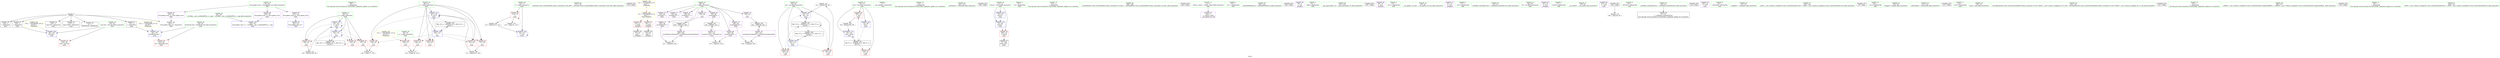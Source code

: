 digraph "SVFG" {
	label="SVFG";

	Node0x55ec8a632f00 [shape=record,color=grey,label="{NodeID: 0\nNullPtr}"];
	Node0x55ec8a632f00 -> Node0x55ec8a72aff0[style=solid];
	Node0x55ec8a632f00 -> Node0x55ec8a72b0f0[style=solid];
	Node0x55ec8a632f00 -> Node0x55ec8a72b1c0[style=solid];
	Node0x55ec8a632f00 -> Node0x55ec8a72b290[style=solid];
	Node0x55ec8a632f00 -> Node0x55ec8a72b360[style=solid];
	Node0x55ec8a632f00 -> Node0x55ec8a72b430[style=solid];
	Node0x55ec8a632f00 -> Node0x55ec8a72ac50[style=solid];
	Node0x55ec8a72a8b0 [shape=record,color=red,label="{NodeID: 97\n214\<--90\nexn\<--exn.slot\nmain\n}"];
	Node0x55ec8a71fef0 [shape=record,color=green,label="{NodeID: 14\n98\<--1\n\<--dummyObj\nCan only get source location for instruction, argument, global var or function.}"];
	Node0x55ec8a72a480 [shape=record,color=blue,label="{NodeID: 111\n82\<--167\nj\<--inc15\nmain\n}"];
	Node0x55ec8a72a480 -> Node0x55ec8a72d4a0[style=dashed];
	Node0x55ec8a72a480 -> Node0x55ec8a72d570[style=dashed];
	Node0x55ec8a72a480 -> Node0x55ec8a72d640[style=dashed];
	Node0x55ec8a72a480 -> Node0x55ec8a72a140[style=dashed];
	Node0x55ec8a72a480 -> Node0x55ec8a72a480[style=dashed];
	Node0x55ec8a72a480 -> Node0x55ec8a73ad40[style=dashed];
	Node0x55ec8a728e60 [shape=record,color=green,label="{NodeID: 28\n76\<--77\nt\<--t_field_insensitive\nmain\n}"];
	Node0x55ec8a728e60 -> Node0x55ec8a72cef0[style=solid];
	Node0x55ec8a728e60 -> Node0x55ec8a72aef0[style=solid];
	Node0x55ec8a7299d0 [shape=record,color=green,label="{NodeID: 42\n177\<--178\n_ZStlsISt11char_traitsIcEERSt13basic_ostreamIcT_ES5_PKc\<--_ZStlsISt11char_traitsIcEERSt13basic_ostreamIcT_ES5_PKc_field_insensitive\n}"];
	Node0x55ec8a748b50 [shape=record,color=black,label="{NodeID: 222\n176 = PHI()\n}"];
	Node0x55ec8a72b6d0 [shape=record,color=black,label="{NodeID: 56\n63\<--60\ncall1\<--\n_Z5inputv\n}"];
	Node0x55ec8a72c2c0 [shape=record,color=purple,label="{NodeID: 70\n133\<--86\narrayidx\<--s\nmain\n}"];
	Node0x55ec8a732ed0 [shape=record,color=grey,label="{NodeID: 167\n151 = Binary(150, 98, )\n}"];
	Node0x55ec8a732ed0 -> Node0x55ec8a72a210[style=solid];
	Node0x55ec8a72ce20 [shape=record,color=red,label="{NodeID: 84\n192\<--74\n\<--test\nmain\n}"];
	Node0x55ec8a72ce20 -> Node0x55ec8a732d50[style=solid];
	Node0x55ec8a71fc80 [shape=record,color=green,label="{NodeID: 1\n7\<--1\n__dso_handle\<--dummyObj\nGlob }"];
	Node0x55ec8a739940 [shape=record,color=black,label="{NodeID: 181\nMR_17V_6 = PHI(MR_17V_5, MR_17V_4, )\npts\{85 \}\n}"];
	Node0x55ec8a739940 -> Node0x55ec8a72d710[style=dashed];
	Node0x55ec8a739940 -> Node0x55ec8a72a7e0[style=dashed];
	Node0x55ec8a739940 -> Node0x55ec8a72a210[style=dashed];
	Node0x55ec8a739940 -> Node0x55ec8a739940[style=dashed];
	Node0x55ec8a739940 -> Node0x55ec8a73b240[style=dashed];
	Node0x55ec8a72a980 [shape=record,color=red,label="{NodeID: 98\n215\<--92\nsel\<--ehselector.slot\nmain\n}"];
	Node0x55ec8a71ffc0 [shape=record,color=green,label="{NodeID: 15\n116\<--1\n\<--dummyObj\nCan only get source location for instruction, argument, global var or function.}"];
	Node0x55ec8a72a550 [shape=record,color=blue,label="{NodeID: 112\n80\<--172\ni\<--inc17\nmain\n}"];
	Node0x55ec8a72a550 -> Node0x55ec8a72d090[style=dashed];
	Node0x55ec8a72a550 -> Node0x55ec8a72d160[style=dashed];
	Node0x55ec8a72a550 -> Node0x55ec8a72d230[style=dashed];
	Node0x55ec8a72a550 -> Node0x55ec8a72d300[style=dashed];
	Node0x55ec8a72a550 -> Node0x55ec8a72d3d0[style=dashed];
	Node0x55ec8a72a550 -> Node0x55ec8a72a550[style=dashed];
	Node0x55ec8a72a550 -> Node0x55ec8a73a840[style=dashed];
	Node0x55ec8a728ef0 [shape=record,color=green,label="{NodeID: 29\n78\<--79\nn\<--n_field_insensitive\nmain\n}"];
	Node0x55ec8a728ef0 -> Node0x55ec8a72cfc0[style=solid];
	Node0x55ec8a729ad0 [shape=record,color=green,label="{NodeID: 43\n181\<--182\n_ZNSolsEx\<--_ZNSolsEx_field_insensitive\n}"];
	Node0x55ec8a748c50 [shape=record,color=black,label="{NodeID: 223\n180 = PHI()\n}"];
	Node0x55ec8a72b7a0 [shape=record,color=black,label="{NodeID: 57\n71\<--206\nmain_ret\<--\nmain\n}"];
	Node0x55ec8a72c390 [shape=record,color=purple,label="{NodeID: 71\n142\<--86\narrayidx10\<--s\nmain\n}"];
	Node0x55ec8a733050 [shape=record,color=grey,label="{NodeID: 168\n115 = Binary(114, 116, )\n}"];
	Node0x55ec8a733050 -> Node0x55ec8a72aef0[style=solid];
	Node0x55ec8a72cef0 [shape=record,color=red,label="{NodeID: 85\n114\<--76\n\<--t\nmain\n}"];
	Node0x55ec8a72cef0 -> Node0x55ec8a733050[style=solid];
	Node0x55ec8a72cef0 -> Node0x55ec8a733c50[style=solid];
	Node0x55ec8a71e7f0 [shape=record,color=green,label="{NodeID: 2\n8\<--1\n.str\<--dummyObj\nGlob }"];
	Node0x55ec8a739e40 [shape=record,color=black,label="{NodeID: 182\nMR_7V_3 = PHI(MR_7V_4, MR_7V_2, )\npts\{75 \}\n}"];
	Node0x55ec8a739e40 -> Node0x55ec8a72cd50[style=dashed];
	Node0x55ec8a739e40 -> Node0x55ec8a72ce20[style=dashed];
	Node0x55ec8a739e40 -> Node0x55ec8a72a620[style=dashed];
	Node0x55ec8a72aa50 [shape=record,color=blue,label="{NodeID: 99\n251\<--25\nllvm.global_ctors_0\<--\nGlob }"];
	Node0x55ec8a71ee10 [shape=record,color=green,label="{NodeID: 16\n119\<--1\n\<--dummyObj\nCan only get source location for instruction, argument, global var or function.}"];
	Node0x55ec8a72a620 [shape=record,color=blue,label="{NodeID: 113\n74\<--193\ntest\<--inc29\nmain\n}"];
	Node0x55ec8a72a620 -> Node0x55ec8a739e40[style=dashed];
	Node0x55ec8a728f80 [shape=record,color=green,label="{NodeID: 30\n80\<--81\ni\<--i_field_insensitive\nmain\n}"];
	Node0x55ec8a728f80 -> Node0x55ec8a72d090[style=solid];
	Node0x55ec8a728f80 -> Node0x55ec8a72d160[style=solid];
	Node0x55ec8a728f80 -> Node0x55ec8a72d230[style=solid];
	Node0x55ec8a728f80 -> Node0x55ec8a72d300[style=solid];
	Node0x55ec8a728f80 -> Node0x55ec8a72d3d0[style=solid];
	Node0x55ec8a728f80 -> Node0x55ec8a72a070[style=solid];
	Node0x55ec8a728f80 -> Node0x55ec8a72a550[style=solid];
	Node0x55ec8a729bd0 [shape=record,color=green,label="{NodeID: 44\n188\<--189\n_ZSt4endlIcSt11char_traitsIcEERSt13basic_ostreamIT_T0_ES6_\<--_ZSt4endlIcSt11char_traitsIcEERSt13basic_ostreamIT_T0_ES6__field_insensitive\n}"];
	Node0x55ec8a748d50 [shape=record,color=black,label="{NodeID: 224\n184 = PHI()\n}"];
	Node0x55ec8a72b870 [shape=record,color=purple,label="{NodeID: 58\n35\<--4\n\<--_ZStL8__ioinit\n__cxx_global_var_init\n}"];
	Node0x55ec8a72c460 [shape=record,color=purple,label="{NodeID: 72\n144\<--86\narrayidx11\<--s\nmain\n}"];
	Node0x55ec8a7331d0 [shape=record,color=grey,label="{NodeID: 169\n172 = Binary(171, 98, )\n}"];
	Node0x55ec8a7331d0 -> Node0x55ec8a72a550[style=solid];
	Node0x55ec8a72cfc0 [shape=record,color=red,label="{NodeID: 86\n129\<--78\n\<--n\nmain\n}"];
	Node0x55ec8a72cfc0 -> Node0x55ec8a733dd0[style=solid];
	Node0x55ec8a71e5e0 [shape=record,color=green,label="{NodeID: 3\n10\<--1\n.str.1\<--dummyObj\nGlob }"];
	Node0x55ec8a72ab50 [shape=record,color=blue,label="{NodeID: 100\n252\<--26\nllvm.global_ctors_1\<--_GLOBAL__sub_I_iceWelloff760_2_1.cpp\nGlob }"];
	Node0x55ec8a71eee0 [shape=record,color=green,label="{NodeID: 17\n4\<--6\n_ZStL8__ioinit\<--_ZStL8__ioinit_field_insensitive\nGlob }"];
	Node0x55ec8a71eee0 -> Node0x55ec8a72b870[style=solid];
	Node0x55ec8a72e340 [shape=record,color=yellow,style=double,label="{NodeID: 197\n11V_1 = ENCHI(MR_11V_0)\npts\{79 \}\nFun[main]}"];
	Node0x55ec8a72e340 -> Node0x55ec8a72cfc0[style=dashed];
	Node0x55ec8a72a6f0 [shape=record,color=blue,label="{NodeID: 114\n72\<--95\nretval\<--\nmain\n}"];
	Node0x55ec8a72a6f0 -> Node0x55ec8a72cc80[style=dashed];
	Node0x55ec8a729050 [shape=record,color=green,label="{NodeID: 31\n82\<--83\nj\<--j_field_insensitive\nmain\n}"];
	Node0x55ec8a729050 -> Node0x55ec8a72d4a0[style=solid];
	Node0x55ec8a729050 -> Node0x55ec8a72d570[style=solid];
	Node0x55ec8a729050 -> Node0x55ec8a72d640[style=solid];
	Node0x55ec8a729050 -> Node0x55ec8a72a140[style=solid];
	Node0x55ec8a729050 -> Node0x55ec8a72a480[style=solid];
	Node0x55ec8a729cd0 [shape=record,color=green,label="{NodeID: 45\n190\<--191\n_ZNSolsEPFRSoS_E\<--_ZNSolsEPFRSoS_E_field_insensitive\n}"];
	Node0x55ec8a748e50 [shape=record,color=black,label="{NodeID: 225\n186 = PHI()\n}"];
	Node0x55ec8a72b940 [shape=record,color=purple,label="{NodeID: 59\n55\<--8\n\<--.str\n_Z5inputv\n}"];
	Node0x55ec8a72c530 [shape=record,color=purple,label="{NodeID: 73\n162\<--86\narray.begin32\<--s\nmain\n}"];
	Node0x55ec8a72c530 -> Node0x55ec8a7334d0[style=solid];
	Node0x55ec8a733350 [shape=record,color=grey,label="{NodeID: 170\n167 = Binary(166, 98, )\n}"];
	Node0x55ec8a733350 -> Node0x55ec8a72a480[style=solid];
	Node0x55ec8a72d090 [shape=record,color=red,label="{NodeID: 87\n128\<--80\n\<--i\nmain\n}"];
	Node0x55ec8a72d090 -> Node0x55ec8a733dd0[style=solid];
	Node0x55ec8a7207f0 [shape=record,color=green,label="{NodeID: 4\n12\<--1\nstdin\<--dummyObj\nGlob }"];
	Node0x55ec8a73a840 [shape=record,color=black,label="{NodeID: 184\nMR_13V_2 = PHI(MR_13V_4, MR_13V_1, )\npts\{81 \}\n}"];
	Node0x55ec8a73a840 -> Node0x55ec8a72a070[style=dashed];
	Node0x55ec8a72ac50 [shape=record,color=blue, style = dotted,label="{NodeID: 101\n253\<--3\nllvm.global_ctors_2\<--dummyVal\nGlob }"];
	Node0x55ec8a71efb0 [shape=record,color=green,label="{NodeID: 18\n24\<--28\nllvm.global_ctors\<--llvm.global_ctors_field_insensitive\nGlob }"];
	Node0x55ec8a71efb0 -> Node0x55ec8a72be20[style=solid];
	Node0x55ec8a71efb0 -> Node0x55ec8a72bf20[style=solid];
	Node0x55ec8a71efb0 -> Node0x55ec8a72c020[style=solid];
	Node0x55ec8a729120 [shape=record,color=green,label="{NodeID: 32\n84\<--85\nans\<--ans_field_insensitive\nmain\n}"];
	Node0x55ec8a729120 -> Node0x55ec8a72d710[style=solid];
	Node0x55ec8a729120 -> Node0x55ec8a72a7e0[style=solid];
	Node0x55ec8a729120 -> Node0x55ec8a729fa0[style=solid];
	Node0x55ec8a729120 -> Node0x55ec8a72a210[style=solid];
	Node0x55ec8a729dd0 [shape=record,color=green,label="{NodeID: 46\n224\<--225\n__gxx_personality_v0\<--__gxx_personality_v0_field_insensitive\n}"];
	Node0x55ec8a748f50 [shape=record,color=black,label="{NodeID: 226\n187 = PHI()\n}"];
	Node0x55ec8a72ba10 [shape=record,color=purple,label="{NodeID: 60\n56\<--10\n\<--.str.1\n_Z5inputv\n}"];
	Node0x55ec8a72c600 [shape=record,color=purple,label="{NodeID: 74\n163\<--86\n\<--s\nmain\n}"];
	Node0x55ec8a72c600 -> Node0x55ec8a732210[style=solid];
	Node0x55ec8a7334d0 [shape=record,color=grey,label="{NodeID: 171\n211 = cmp(209, 162, )\n}"];
	Node0x55ec8a72d160 [shape=record,color=red,label="{NodeID: 88\n132\<--80\n\<--i\nmain\n}"];
	Node0x55ec8a720880 [shape=record,color=green,label="{NodeID: 5\n13\<--1\n.str.2\<--dummyObj\nGlob }"];
	Node0x55ec8a73ad40 [shape=record,color=black,label="{NodeID: 185\nMR_15V_2 = PHI(MR_15V_3, MR_15V_1, )\npts\{83 \}\n}"];
	Node0x55ec8a73ad40 -> Node0x55ec8a72a140[style=dashed];
	Node0x55ec8a73ad40 -> Node0x55ec8a73ad40[style=dashed];
	Node0x55ec8a72ad50 [shape=record,color=blue,label="{NodeID: 102\n72\<--95\nretval\<--\nmain\n}"];
	Node0x55ec8a72ad50 -> Node0x55ec8a72a6f0[style=dashed];
	Node0x55ec8a71f080 [shape=record,color=green,label="{NodeID: 19\n29\<--30\n__cxx_global_var_init\<--__cxx_global_var_init_field_insensitive\n}"];
	Node0x55ec8a7291f0 [shape=record,color=green,label="{NodeID: 33\n86\<--87\ns\<--s_field_insensitive\nmain\n}"];
	Node0x55ec8a7291f0 -> Node0x55ec8a72c120[style=solid];
	Node0x55ec8a7291f0 -> Node0x55ec8a72c1f0[style=solid];
	Node0x55ec8a7291f0 -> Node0x55ec8a72c2c0[style=solid];
	Node0x55ec8a7291f0 -> Node0x55ec8a72c390[style=solid];
	Node0x55ec8a7291f0 -> Node0x55ec8a72c460[style=solid];
	Node0x55ec8a7291f0 -> Node0x55ec8a72c530[style=solid];
	Node0x55ec8a7291f0 -> Node0x55ec8a72c600[style=solid];
	Node0x55ec8a7291f0 -> Node0x55ec8a72c6d0[style=solid];
	Node0x55ec8a7291f0 -> Node0x55ec8a72c7a0[style=solid];
	Node0x55ec8a729ed0 [shape=record,color=green,label="{NodeID: 47\n26\<--247\n_GLOBAL__sub_I_iceWelloff760_2_1.cpp\<--_GLOBAL__sub_I_iceWelloff760_2_1.cpp_field_insensitive\n}"];
	Node0x55ec8a729ed0 -> Node0x55ec8a72ab50[style=solid];
	Node0x55ec8a72bae0 [shape=record,color=purple,label="{NodeID: 61\n61\<--13\n\<--.str.2\n_Z5inputv\n}"];
	Node0x55ec8a72c6d0 [shape=record,color=purple,label="{NodeID: 75\n198\<--86\narray.begin30\<--s\nmain\n}"];
	Node0x55ec8a72c6d0 -> Node0x55ec8a733650[style=solid];
	Node0x55ec8a733650 [shape=record,color=grey,label="{NodeID: 172\n204 = cmp(202, 198, )\n}"];
	Node0x55ec8a72d230 [shape=record,color=red,label="{NodeID: 89\n138\<--80\n\<--i\nmain\n}"];
	Node0x55ec8a72d230 -> Node0x55ec8a7337d0[style=solid];
	Node0x55ec8a71f980 [shape=record,color=green,label="{NodeID: 6\n15\<--1\n.str.3\<--dummyObj\nGlob }"];
	Node0x55ec8a73b240 [shape=record,color=black,label="{NodeID: 186\nMR_17V_2 = PHI(MR_17V_4, MR_17V_1, )\npts\{85 \}\n}"];
	Node0x55ec8a73b240 -> Node0x55ec8a729fa0[style=dashed];
	Node0x55ec8a72ae20 [shape=record,color=blue,label="{NodeID: 103\n74\<--98\ntest\<--\nmain\n}"];
	Node0x55ec8a72ae20 -> Node0x55ec8a739e40[style=dashed];
	Node0x55ec8a71f150 [shape=record,color=green,label="{NodeID: 20\n33\<--34\n_ZNSt8ios_base4InitC1Ev\<--_ZNSt8ios_base4InitC1Ev_field_insensitive\n}"];
	Node0x55ec8a7292c0 [shape=record,color=green,label="{NodeID: 34\n88\<--89\nstr\<--str_field_insensitive\nmain\n}"];
	Node0x55ec8a72aff0 [shape=record,color=black,label="{NodeID: 48\n2\<--3\ndummyVal\<--dummyVal\n}"];
	Node0x55ec8a72bbb0 [shape=record,color=purple,label="{NodeID: 62\n62\<--15\n\<--.str.3\n_Z5inputv\n}"];
	Node0x55ec8a72c7a0 [shape=record,color=purple,label="{NodeID: 76\n199\<--86\n\<--s\nmain\n}"];
	Node0x55ec8a72c7a0 -> Node0x55ec8a7327b0[style=solid];
	Node0x55ec8a7337d0 [shape=record,color=grey,label="{NodeID: 173\n139 = cmp(137, 138, )\n}"];
	Node0x55ec8a72d300 [shape=record,color=red,label="{NodeID: 90\n141\<--80\n\<--i\nmain\n}"];
	Node0x55ec8a71fa10 [shape=record,color=green,label="{NodeID: 7\n17\<--1\nstdout\<--dummyObj\nGlob }"];
	Node0x55ec8a72aef0 [shape=record,color=blue,label="{NodeID: 104\n76\<--115\nt\<--dec\nmain\n}"];
	Node0x55ec8a72aef0 -> Node0x55ec8a72cef0[style=dashed];
	Node0x55ec8a72aef0 -> Node0x55ec8a72aef0[style=dashed];
	Node0x55ec8a71f220 [shape=record,color=green,label="{NodeID: 21\n39\<--40\n__cxa_atexit\<--__cxa_atexit_field_insensitive\n}"];
	Node0x55ec8a72e6c0 [shape=record,color=yellow,style=double,label="{NodeID: 201\n19V_1 = ENCHI(MR_19V_0)\npts\{91 \}\nFun[main]}"];
	Node0x55ec8a72e6c0 -> Node0x55ec8a72a2e0[style=dashed];
	Node0x55ec8a729390 [shape=record,color=green,label="{NodeID: 35\n90\<--91\nexn.slot\<--exn.slot_field_insensitive\nmain\n}"];
	Node0x55ec8a729390 -> Node0x55ec8a72a8b0[style=solid];
	Node0x55ec8a729390 -> Node0x55ec8a72a2e0[style=solid];
	Node0x55ec8a72b0f0 [shape=record,color=black,label="{NodeID: 49\n154\<--3\n\<--dummyVal\nmain\n}"];
	Node0x55ec8a72bc80 [shape=record,color=purple,label="{NodeID: 63\n175\<--20\n\<--.str.4\nmain\n}"];
	Node0x55ec8a72c870 [shape=record,color=purple,label="{NodeID: 77\n103\<--102\narrayctor.next\<--arrayctor.cur\nmain\n}"];
	Node0x55ec8a72c870 -> Node0x55ec8a731c70[style=solid];
	Node0x55ec8a72c870 -> Node0x55ec8a733ad0[style=solid];
	Node0x55ec8a733950 [shape=record,color=grey,label="{NodeID: 174\n148 = cmp(145, 95, )\n}"];
	Node0x55ec8a72d3d0 [shape=record,color=red,label="{NodeID: 91\n171\<--80\n\<--i\nmain\n}"];
	Node0x55ec8a72d3d0 -> Node0x55ec8a7331d0[style=solid];
	Node0x55ec8a71faa0 [shape=record,color=green,label="{NodeID: 8\n18\<--1\n_ZSt3cin\<--dummyObj\nGlob }"];
	Node0x55ec8a729fa0 [shape=record,color=blue,label="{NodeID: 105\n84\<--119\nans\<--\nmain\n}"];
	Node0x55ec8a729fa0 -> Node0x55ec8a72d710[style=dashed];
	Node0x55ec8a729fa0 -> Node0x55ec8a72a7e0[style=dashed];
	Node0x55ec8a729fa0 -> Node0x55ec8a72a210[style=dashed];
	Node0x55ec8a729fa0 -> Node0x55ec8a739940[style=dashed];
	Node0x55ec8a729fa0 -> Node0x55ec8a73b240[style=dashed];
	Node0x55ec8a71f320 [shape=record,color=green,label="{NodeID: 22\n38\<--44\n_ZNSt8ios_base4InitD1Ev\<--_ZNSt8ios_base4InitD1Ev_field_insensitive\n}"];
	Node0x55ec8a71f320 -> Node0x55ec8a72b500[style=solid];
	Node0x55ec8a73f650 [shape=record,color=yellow,style=double,label="{NodeID: 202\n21V_1 = ENCHI(MR_21V_0)\npts\{93 \}\nFun[main]}"];
	Node0x55ec8a73f650 -> Node0x55ec8a72a3b0[style=dashed];
	Node0x55ec8a729460 [shape=record,color=green,label="{NodeID: 36\n92\<--93\nehselector.slot\<--ehselector.slot_field_insensitive\nmain\n}"];
	Node0x55ec8a729460 -> Node0x55ec8a72a980[style=solid];
	Node0x55ec8a729460 -> Node0x55ec8a72a3b0[style=solid];
	Node0x55ec8a7484f0 [shape=record,color=black,label="{NodeID: 216\n110 = PHI()\n}"];
	Node0x55ec8a72b1c0 [shape=record,color=black,label="{NodeID: 50\n155\<--3\n\<--dummyVal\nmain\n}"];
	Node0x55ec8a72b1c0 -> Node0x55ec8a72a2e0[style=solid];
	Node0x55ec8a72bd50 [shape=record,color=purple,label="{NodeID: 64\n183\<--22\n\<--.str.5\nmain\n}"];
	Node0x55ec8a72c940 [shape=record,color=purple,label="{NodeID: 78\n202\<--201\narraydestroy.element\<--arraydestroy.elementPast\nmain\n}"];
	Node0x55ec8a72c940 -> Node0x55ec8a7327b0[style=solid];
	Node0x55ec8a72c940 -> Node0x55ec8a733650[style=solid];
	Node0x55ec8a733ad0 [shape=record,color=grey,label="{NodeID: 175\n107 = cmp(103, 100, )\n}"];
	Node0x55ec8a72d4a0 [shape=record,color=red,label="{NodeID: 92\n137\<--82\n\<--j\nmain\n}"];
	Node0x55ec8a72d4a0 -> Node0x55ec8a7337d0[style=solid];
	Node0x55ec8a720120 [shape=record,color=green,label="{NodeID: 9\n19\<--1\n_ZSt4cout\<--dummyObj\nGlob }"];
	Node0x55ec8a72a070 [shape=record,color=blue,label="{NodeID: 106\n80\<--119\ni\<--\nmain\n}"];
	Node0x55ec8a72a070 -> Node0x55ec8a72d090[style=dashed];
	Node0x55ec8a72a070 -> Node0x55ec8a72d160[style=dashed];
	Node0x55ec8a72a070 -> Node0x55ec8a72d230[style=dashed];
	Node0x55ec8a72a070 -> Node0x55ec8a72d300[style=dashed];
	Node0x55ec8a72a070 -> Node0x55ec8a72d3d0[style=dashed];
	Node0x55ec8a72a070 -> Node0x55ec8a72a550[style=dashed];
	Node0x55ec8a72a070 -> Node0x55ec8a73a840[style=dashed];
	Node0x55ec8a71f420 [shape=record,color=green,label="{NodeID: 23\n51\<--52\n_Z5inputv\<--_Z5inputv_field_insensitive\n}"];
	Node0x55ec8a73f700 [shape=record,color=yellow,style=double,label="{NodeID: 203\n2V_1 = ENCHI(MR_2V_0)\npts\{1 \}\nFun[_Z5inputv]}"];
	Node0x55ec8a73f700 -> Node0x55ec8a72cae0[style=dashed];
	Node0x55ec8a73f700 -> Node0x55ec8a72cbb0[style=dashed];
	Node0x55ec8a729530 [shape=record,color=green,label="{NodeID: 37\n105\<--106\n_ZNSt7__cxx1112basic_stringIcSt11char_traitsIcESaIcEEC1Ev\<--_ZNSt7__cxx1112basic_stringIcSt11char_traitsIcESaIcEEC1Ev_field_insensitive\n}"];
	Node0x55ec8a7485f0 [shape=record,color=black,label="{NodeID: 217\n36 = PHI()\n}"];
	Node0x55ec8a72b290 [shape=record,color=black,label="{NodeID: 51\n157\<--3\n\<--dummyVal\nmain\n}"];
	Node0x55ec8a72b290 -> Node0x55ec8a72a3b0[style=solid];
	Node0x55ec8a72be20 [shape=record,color=purple,label="{NodeID: 65\n251\<--24\nllvm.global_ctors_0\<--llvm.global_ctors\nGlob }"];
	Node0x55ec8a72be20 -> Node0x55ec8a72aa50[style=solid];
	Node0x55ec8a72ca10 [shape=record,color=purple,label="{NodeID: 79\n209\<--208\narraydestroy.element35\<--arraydestroy.elementPast34\nmain\n}"];
	Node0x55ec8a72ca10 -> Node0x55ec8a732210[style=solid];
	Node0x55ec8a72ca10 -> Node0x55ec8a7334d0[style=solid];
	Node0x55ec8a733c50 [shape=record,color=grey,label="{NodeID: 176\n118 = cmp(114, 119, )\n}"];
	Node0x55ec8a72d570 [shape=record,color=red,label="{NodeID: 93\n143\<--82\n\<--j\nmain\n}"];
	Node0x55ec8a7201b0 [shape=record,color=green,label="{NodeID: 10\n20\<--1\n.str.4\<--dummyObj\nGlob }"];
	Node0x55ec8a72a140 [shape=record,color=blue,label="{NodeID: 107\n82\<--119\nj\<--\nmain\n}"];
	Node0x55ec8a72a140 -> Node0x55ec8a72d4a0[style=dashed];
	Node0x55ec8a72a140 -> Node0x55ec8a72d570[style=dashed];
	Node0x55ec8a72a140 -> Node0x55ec8a72d640[style=dashed];
	Node0x55ec8a72a140 -> Node0x55ec8a72a140[style=dashed];
	Node0x55ec8a72a140 -> Node0x55ec8a72a480[style=dashed];
	Node0x55ec8a72a140 -> Node0x55ec8a73ad40[style=dashed];
	Node0x55ec8a71f520 [shape=record,color=green,label="{NodeID: 24\n58\<--59\nfreopen\<--freopen_field_insensitive\n}"];
	Node0x55ec8a729600 [shape=record,color=green,label="{NodeID: 38\n111\<--112\n_ZNSirsERx\<--_ZNSirsERx_field_insensitive\n}"];
	Node0x55ec8a7486f0 [shape=record,color=black,label="{NodeID: 218\n121 = PHI()\n}"];
	Node0x55ec8a72b360 [shape=record,color=black,label="{NodeID: 52\n216\<--3\nlpad.val\<--dummyVal\nmain\n}"];
	Node0x55ec8a72bf20 [shape=record,color=purple,label="{NodeID: 66\n252\<--24\nllvm.global_ctors_1\<--llvm.global_ctors\nGlob }"];
	Node0x55ec8a72bf20 -> Node0x55ec8a72ab50[style=solid];
	Node0x55ec8a731c70 [shape=record,color=black,label="{NodeID: 163\n102 = PHI(99, 103, )\n}"];
	Node0x55ec8a731c70 -> Node0x55ec8a72c870[style=solid];
	Node0x55ec8a72cae0 [shape=record,color=red,label="{NodeID: 80\n54\<--12\n\<--stdin\n_Z5inputv\n}"];
	Node0x55ec8a72cae0 -> Node0x55ec8a72b600[style=solid];
	Node0x55ec8a733dd0 [shape=record,color=grey,label="{NodeID: 177\n130 = cmp(128, 129, )\n}"];
	Node0x55ec8a72d640 [shape=record,color=red,label="{NodeID: 94\n166\<--82\n\<--j\nmain\n}"];
	Node0x55ec8a72d640 -> Node0x55ec8a733350[style=solid];
	Node0x55ec8a720280 [shape=record,color=green,label="{NodeID: 11\n22\<--1\n.str.5\<--dummyObj\nGlob }"];
	Node0x55ec8a72a210 [shape=record,color=blue,label="{NodeID: 108\n84\<--151\nans\<--inc\nmain\n}"];
	Node0x55ec8a72a210 -> Node0x55ec8a739940[style=dashed];
	Node0x55ec8a71f620 [shape=record,color=green,label="{NodeID: 25\n69\<--70\nmain\<--main_field_insensitive\n}"];
	Node0x55ec8a7296d0 [shape=record,color=green,label="{NodeID: 39\n124\<--125\n_ZSt7getlineIcSt11char_traitsIcESaIcEERSt13basic_istreamIT_T0_ES7_RNSt7__cxx1112basic_stringIS4_S5_T1_EE\<--_ZSt7getlineIcSt11char_traitsIcESaIcEERSt13basic_istreamIT_T0_ES7_RNSt7__cxx1112basic_stringIS4_S5_T1_EE_field_insensitive\n}"];
	Node0x55ec8a7487f0 [shape=record,color=black,label="{NodeID: 219\n123 = PHI()\n}"];
	Node0x55ec8a72b430 [shape=record,color=black,label="{NodeID: 53\n217\<--3\nlpad.val38\<--dummyVal\nmain\n}"];
	Node0x55ec8a72c020 [shape=record,color=purple,label="{NodeID: 67\n253\<--24\nllvm.global_ctors_2\<--llvm.global_ctors\nGlob }"];
	Node0x55ec8a72c020 -> Node0x55ec8a72ac50[style=solid];
	Node0x55ec8a732210 [shape=record,color=black,label="{NodeID: 164\n208 = PHI(163, 209, )\n}"];
	Node0x55ec8a732210 -> Node0x55ec8a72ca10[style=solid];
	Node0x55ec8a72cbb0 [shape=record,color=red,label="{NodeID: 81\n60\<--17\n\<--stdout\n_Z5inputv\n}"];
	Node0x55ec8a72cbb0 -> Node0x55ec8a72b6d0[style=solid];
	Node0x55ec8a72d710 [shape=record,color=red,label="{NodeID: 95\n150\<--84\n\<--ans\nmain\n}"];
	Node0x55ec8a72d710 -> Node0x55ec8a732ed0[style=solid];
	Node0x55ec8a720350 [shape=record,color=green,label="{NodeID: 12\n25\<--1\n\<--dummyObj\nCan only get source location for instruction, argument, global var or function.}"];
	Node0x55ec8a72a2e0 [shape=record,color=blue,label="{NodeID: 109\n90\<--155\nexn.slot\<--\nmain\n}"];
	Node0x55ec8a72a2e0 -> Node0x55ec8a72a8b0[style=dashed];
	Node0x55ec8a71f720 [shape=record,color=green,label="{NodeID: 26\n72\<--73\nretval\<--retval_field_insensitive\nmain\n}"];
	Node0x55ec8a71f720 -> Node0x55ec8a72cc80[style=solid];
	Node0x55ec8a71f720 -> Node0x55ec8a72ad50[style=solid];
	Node0x55ec8a71f720 -> Node0x55ec8a72a6f0[style=solid];
	Node0x55ec8a7297d0 [shape=record,color=green,label="{NodeID: 40\n146\<--147\n_ZNKSt7__cxx1112basic_stringIcSt11char_traitsIcESaIcEE7compareERKS4_\<--_ZNKSt7__cxx1112basic_stringIcSt11char_traitsIcESaIcEE7compareERKS4__field_insensitive\n}"];
	Node0x55ec8a7488f0 [shape=record,color=black,label="{NodeID: 220\n134 = PHI()\n}"];
	Node0x55ec8a72b500 [shape=record,color=black,label="{NodeID: 54\n37\<--38\n\<--_ZNSt8ios_base4InitD1Ev\nCan only get source location for instruction, argument, global var or function.}"];
	Node0x55ec8a72c120 [shape=record,color=purple,label="{NodeID: 68\n99\<--86\narray.begin\<--s\nmain\n}"];
	Node0x55ec8a72c120 -> Node0x55ec8a731c70[style=solid];
	Node0x55ec8a7327b0 [shape=record,color=black,label="{NodeID: 165\n201 = PHI(199, 202, )\n}"];
	Node0x55ec8a7327b0 -> Node0x55ec8a72c940[style=solid];
	Node0x55ec8a72cc80 [shape=record,color=red,label="{NodeID: 82\n206\<--72\n\<--retval\nmain\n}"];
	Node0x55ec8a72cc80 -> Node0x55ec8a72b7a0[style=solid];
	Node0x55ec8a72a7e0 [shape=record,color=red,label="{NodeID: 96\n185\<--84\n\<--ans\nmain\n}"];
	Node0x55ec8a71fe20 [shape=record,color=green,label="{NodeID: 13\n95\<--1\n\<--dummyObj\nCan only get source location for instruction, argument, global var or function.}"];
	Node0x55ec8a592a20 [shape=record,color=yellow,style=double,label="{NodeID: 193\n2V_1 = ENCHI(MR_2V_0)\npts\{1 \}\nFun[main]|{<s0>5}}"];
	Node0x55ec8a592a20:s0 -> Node0x55ec8a73f700[style=dashed,color=red];
	Node0x55ec8a72a3b0 [shape=record,color=blue,label="{NodeID: 110\n92\<--157\nehselector.slot\<--\nmain\n}"];
	Node0x55ec8a72a3b0 -> Node0x55ec8a72a980[style=dashed];
	Node0x55ec8a728dd0 [shape=record,color=green,label="{NodeID: 27\n74\<--75\ntest\<--test_field_insensitive\nmain\n}"];
	Node0x55ec8a728dd0 -> Node0x55ec8a72cd50[style=solid];
	Node0x55ec8a728dd0 -> Node0x55ec8a72ce20[style=solid];
	Node0x55ec8a728dd0 -> Node0x55ec8a72ae20[style=solid];
	Node0x55ec8a728dd0 -> Node0x55ec8a72a620[style=solid];
	Node0x55ec8a7298d0 [shape=record,color=green,label="{NodeID: 41\n160\<--161\n_ZNSt7__cxx1112basic_stringIcSt11char_traitsIcESaIcEED1Ev\<--_ZNSt7__cxx1112basic_stringIcSt11char_traitsIcESaIcEED1Ev_field_insensitive\n}"];
	Node0x55ec8a7489f0 [shape=record,color=black,label="{NodeID: 221\n145 = PHI()\n}"];
	Node0x55ec8a7489f0 -> Node0x55ec8a733950[style=solid];
	Node0x55ec8a72b600 [shape=record,color=black,label="{NodeID: 55\n57\<--54\ncall\<--\n_Z5inputv\n}"];
	Node0x55ec8a72c1f0 [shape=record,color=purple,label="{NodeID: 69\n100\<--86\narrayctor.end\<--s\nmain\n}"];
	Node0x55ec8a72c1f0 -> Node0x55ec8a733ad0[style=solid];
	Node0x55ec8a732d50 [shape=record,color=grey,label="{NodeID: 166\n193 = Binary(192, 98, )\n}"];
	Node0x55ec8a732d50 -> Node0x55ec8a72a620[style=solid];
	Node0x55ec8a72cd50 [shape=record,color=red,label="{NodeID: 83\n179\<--74\n\<--test\nmain\n}"];
}
